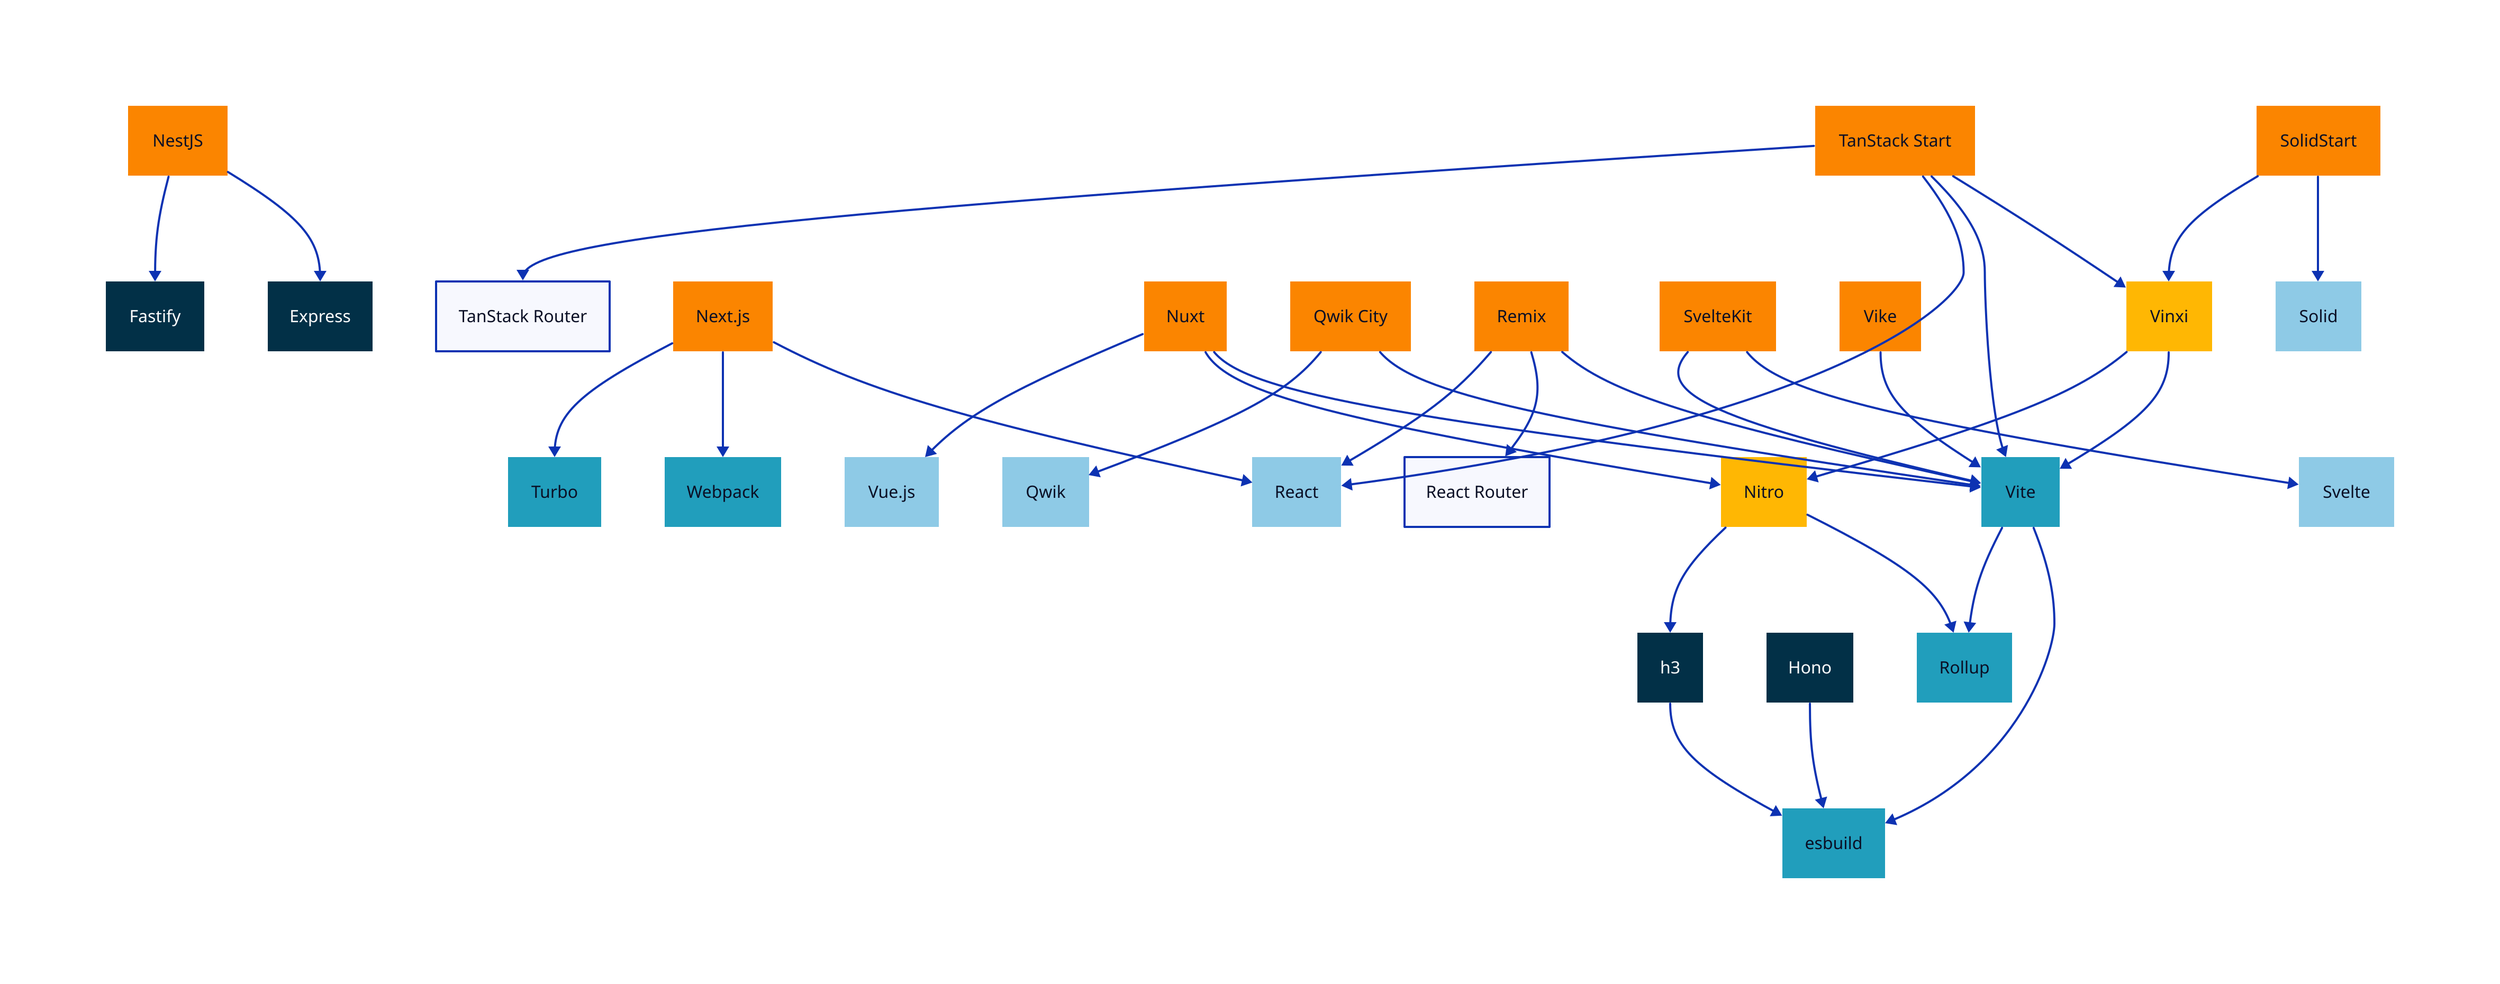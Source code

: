 classes: {
  server: {
    style: {
      fill: "#023047"
      font-color: white
      stroke-width: 0
    }
  }

  fx: {
    style: {
      fill: "#FFB703"
      stroke-width: 0
    }
  }

  kit: {
    style: {
      fill: "#FB8500"
      stroke-width: 0
    }
  }

  ui: {
    style: {
      fill: "#8ECAE6"
      stroke-width: 0
    }
  }

  build: {
    style: {
      fill: "#219EBC"
      stroke-width: 0
    }
  }
}

Express.class: server
Fastify.class: server
h3.class: server
Hono.class: server

Nitro.class: fx
Vinxi.class: fx

NestJS.class: kit
"Next.js".class: kit
Nuxt.class: kit
"Qwik City".class: kit
Remix.class: kit
SolidStart.class: kit
SvelteKit.class: kit
"TanStack Start".class: kit
Vike.class: kit

Qwik.class: ui
React.class: ui
Solid.class: ui
Svelte.class: ui
"Vue.js".class: ui

esbuild.class: build
Rollup.class: build
Turbo.class: build
Vite.class: build
Webpack.class: build

SvelteKit -> Svelte
SvelteKit -> Vite

"Qwik City" -> Vite
"Qwik City" -> Qwik

Nuxt -> Vite
Nuxt -> Nitro
Nuxt -> "Vue.js"

SolidStart -> Solid
SolidStart -> Vinxi

Vinxi -> Vite
Vinxi -> Nitro

Vike -> Vite

Vite -> esbuild
Vite -> Rollup

Nitro -> Rollup
Nitro -> h3 -> esbuild

"TanStack Start" -> Vinxi
"TanStack Start" -> Vite
"TanStack Start" -> React
"TanStack Start" -> "TanStack Router"

Remix -> Vite
Remix -> "React Router"
Remix -> React

"Next.js" -> React
"Next.js" -> Webpack
"Next.js" -> Turbo

Hono -> esbuild

NestJS -> Express
NestJS -> Fastify

